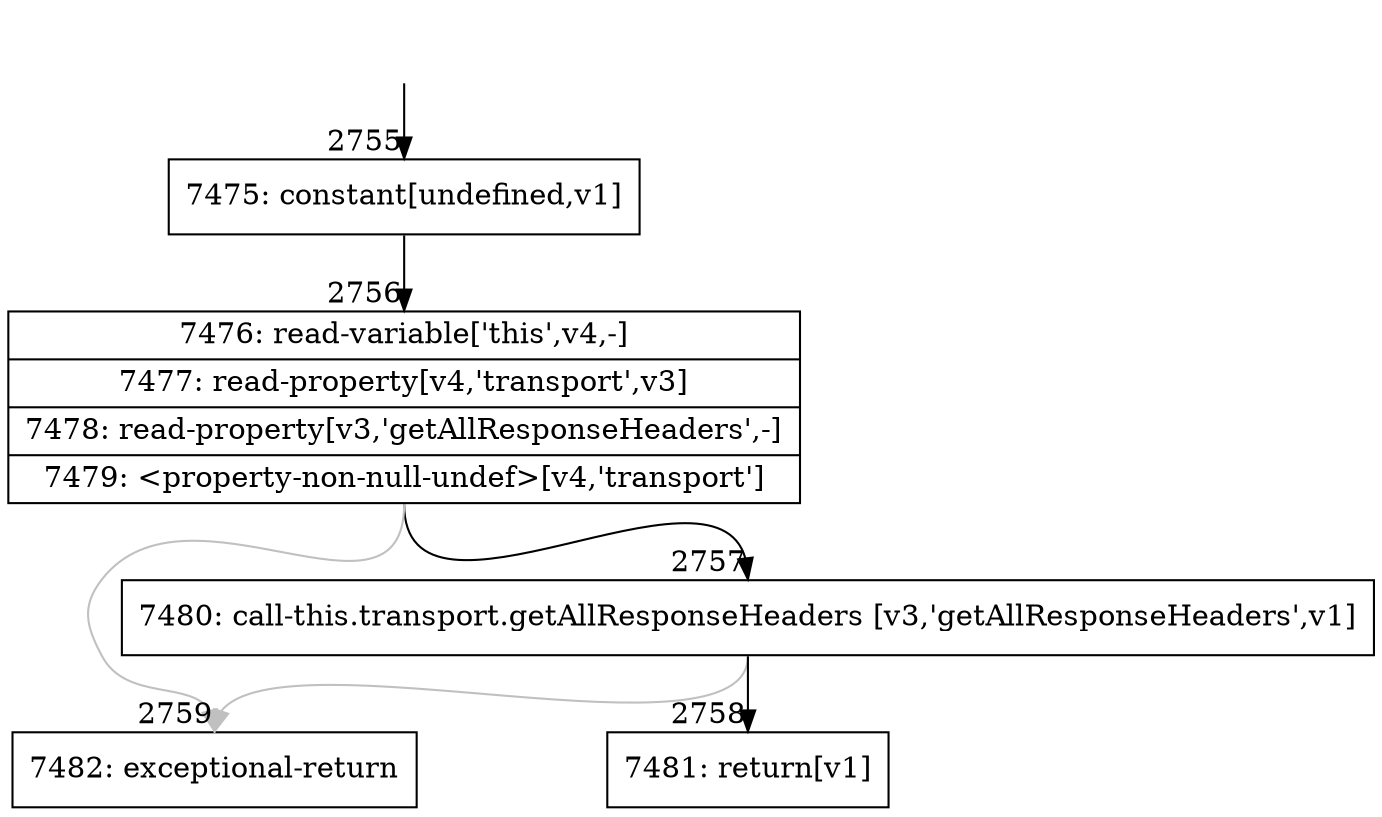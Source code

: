 digraph {
rankdir="TD"
BB_entry248[shape=none,label=""];
BB_entry248 -> BB2755 [tailport=s, headport=n, headlabel="    2755"]
BB2755 [shape=record label="{7475: constant[undefined,v1]}" ] 
BB2755 -> BB2756 [tailport=s, headport=n, headlabel="      2756"]
BB2756 [shape=record label="{7476: read-variable['this',v4,-]|7477: read-property[v4,'transport',v3]|7478: read-property[v3,'getAllResponseHeaders',-]|7479: \<property-non-null-undef\>[v4,'transport']}" ] 
BB2756 -> BB2757 [tailport=s, headport=n, headlabel="      2757"]
BB2756 -> BB2759 [tailport=s, headport=n, color=gray, headlabel="      2759"]
BB2757 [shape=record label="{7480: call-this.transport.getAllResponseHeaders [v3,'getAllResponseHeaders',v1]}" ] 
BB2757 -> BB2758 [tailport=s, headport=n, headlabel="      2758"]
BB2757 -> BB2759 [tailport=s, headport=n, color=gray]
BB2758 [shape=record label="{7481: return[v1]}" ] 
BB2759 [shape=record label="{7482: exceptional-return}" ] 
//#$~ 1928
}
